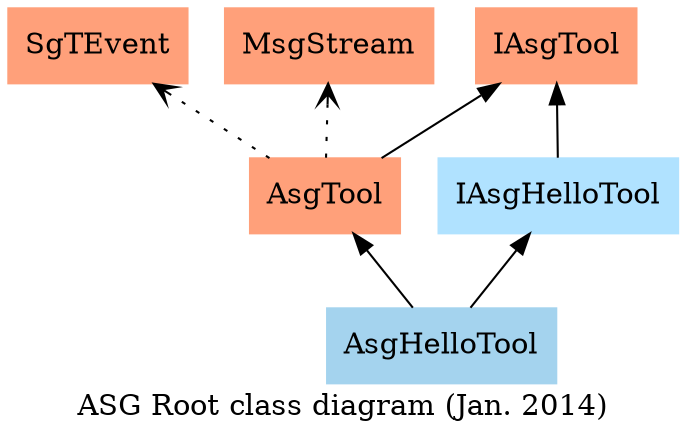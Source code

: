 digraph class {
  labelloc="b";
  label="ASG Root class diagram (Jan. 2014)"
  rankdir=BT;
  SgTEvent [ shape=rectangle, color=lightsalmon, style=filled ];
  MsgStream [ shape=rectangle, color=lightsalmon, style=filled ];
  IAsgTool [ shape=rectangle, color=lightsalmon, style=filled ];
  AsgTool [ shape=rectangle, color=lightsalmon, style=filled ];
  IAsgHelloTool [ shape=rectangle, color=lightskyblue1, style=filled ];
  AsgHelloTool [ shape=rectangle, color=lightskyblue2, style=filled ];
  AsgTool -> IAsgTool
  AsgTool -> SgTEvent [ style=dotted, arrowhead=vee ]
  AsgTool -> MsgStream [ style=dotted, arrowhead=vee ]
  IAsgHelloTool -> IAsgTool
  AsgHelloTool -> AsgTool
  AsgHelloTool -> IAsgHelloTool
}

